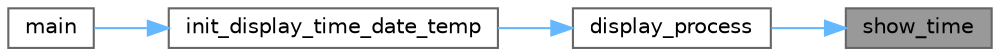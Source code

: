 digraph "show_time"
{
 // LATEX_PDF_SIZE
  bgcolor="transparent";
  edge [fontname=Helvetica,fontsize=10,labelfontname=Helvetica,labelfontsize=10];
  node [fontname=Helvetica,fontsize=10,shape=box,height=0.2,width=0.4];
  rankdir="RL";
  Node1 [id="Node000001",label="show_time",height=0.2,width=0.4,color="gray40", fillcolor="grey60", style="filled", fontcolor="black",tooltip="Display the current time in (HH:MM) format."];
  Node1 -> Node2 [id="edge1_Node000001_Node000002",dir="back",color="steelblue1",style="solid",tooltip=" "];
  Node2 [id="Node000002",label="display_process",height=0.2,width=0.4,color="grey40", fillcolor="white", style="filled",URL="$display__time__date__temp_8c.html#a623676cea54e765bc09b0150f9f11ee3",tooltip="Task that cycles through and displays time, date, and temperature."];
  Node2 -> Node3 [id="edge2_Node000002_Node000003",dir="back",color="steelblue1",style="solid",tooltip=" "];
  Node3 [id="Node000003",label="init_display_time_date_temp",height=0.2,width=0.4,color="grey40", fillcolor="white", style="filled",URL="$display__time__date__temp_8c.html#a08d88c70d567692f6f4900a3842eda5a",tooltip="Initialize and start the task."];
  Node3 -> Node4 [id="edge3_Node000003_Node000004",dir="back",color="steelblue1",style="solid",tooltip=" "];
  Node4 [id="Node000004",label="main",height=0.2,width=0.4,color="grey40", fillcolor="white", style="filled",URL="$main_8c.html#acdef7a1fd863a6d3770c1268cb06add3",tooltip=" "];
}
